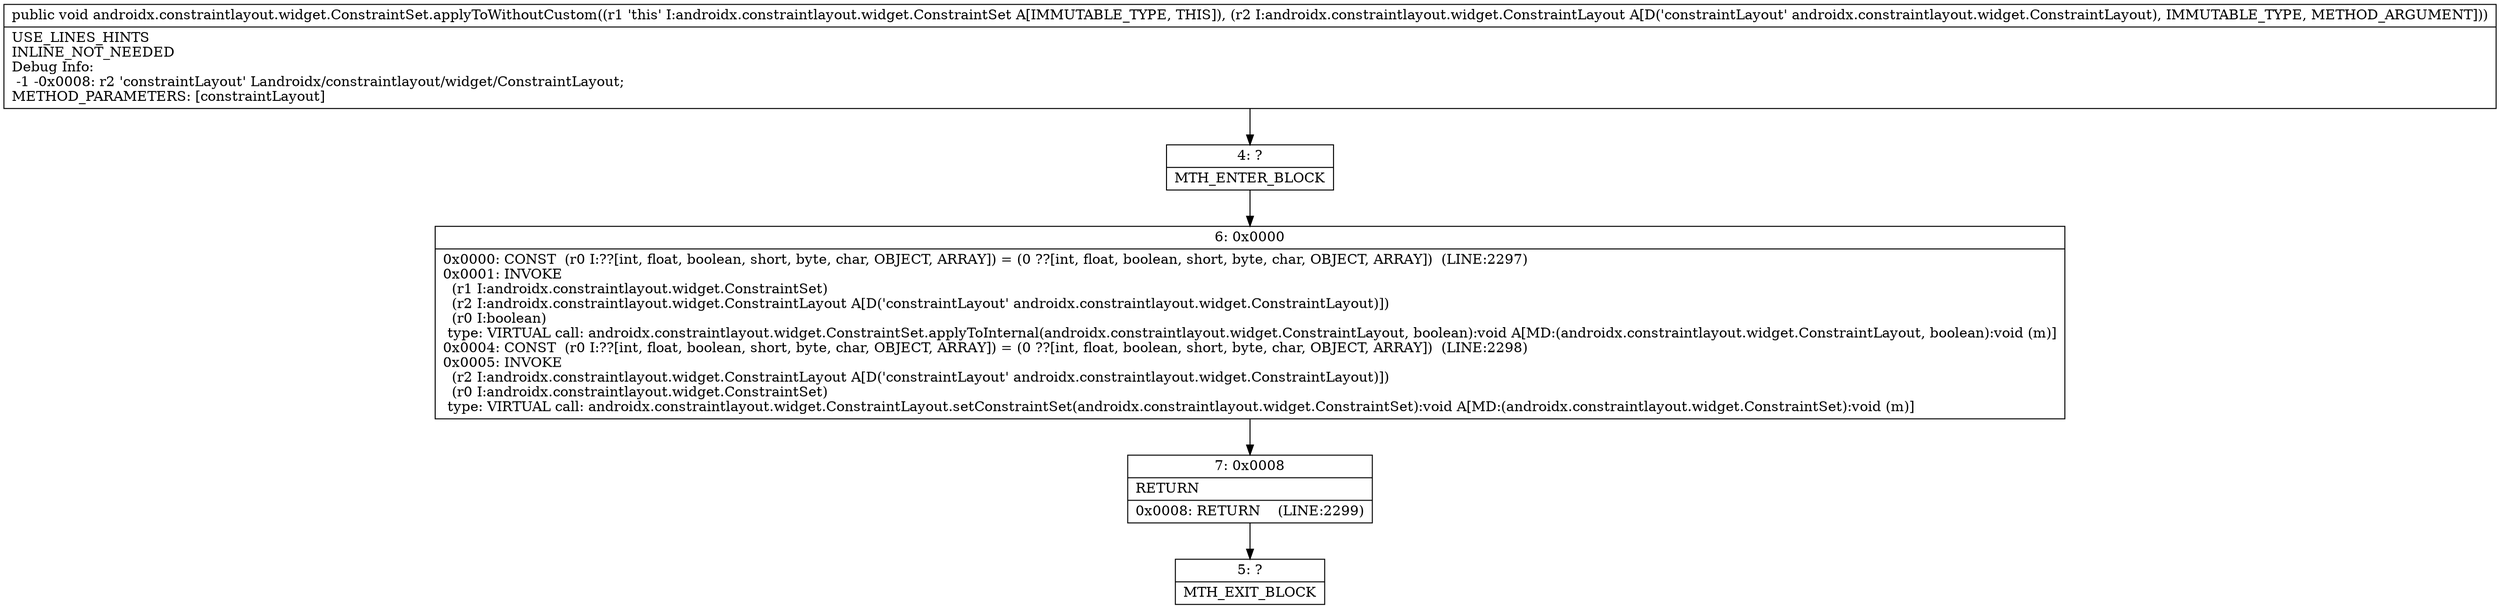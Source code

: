 digraph "CFG forandroidx.constraintlayout.widget.ConstraintSet.applyToWithoutCustom(Landroidx\/constraintlayout\/widget\/ConstraintLayout;)V" {
Node_4 [shape=record,label="{4\:\ ?|MTH_ENTER_BLOCK\l}"];
Node_6 [shape=record,label="{6\:\ 0x0000|0x0000: CONST  (r0 I:??[int, float, boolean, short, byte, char, OBJECT, ARRAY]) = (0 ??[int, float, boolean, short, byte, char, OBJECT, ARRAY])  (LINE:2297)\l0x0001: INVOKE  \l  (r1 I:androidx.constraintlayout.widget.ConstraintSet)\l  (r2 I:androidx.constraintlayout.widget.ConstraintLayout A[D('constraintLayout' androidx.constraintlayout.widget.ConstraintLayout)])\l  (r0 I:boolean)\l type: VIRTUAL call: androidx.constraintlayout.widget.ConstraintSet.applyToInternal(androidx.constraintlayout.widget.ConstraintLayout, boolean):void A[MD:(androidx.constraintlayout.widget.ConstraintLayout, boolean):void (m)]\l0x0004: CONST  (r0 I:??[int, float, boolean, short, byte, char, OBJECT, ARRAY]) = (0 ??[int, float, boolean, short, byte, char, OBJECT, ARRAY])  (LINE:2298)\l0x0005: INVOKE  \l  (r2 I:androidx.constraintlayout.widget.ConstraintLayout A[D('constraintLayout' androidx.constraintlayout.widget.ConstraintLayout)])\l  (r0 I:androidx.constraintlayout.widget.ConstraintSet)\l type: VIRTUAL call: androidx.constraintlayout.widget.ConstraintLayout.setConstraintSet(androidx.constraintlayout.widget.ConstraintSet):void A[MD:(androidx.constraintlayout.widget.ConstraintSet):void (m)]\l}"];
Node_7 [shape=record,label="{7\:\ 0x0008|RETURN\l|0x0008: RETURN    (LINE:2299)\l}"];
Node_5 [shape=record,label="{5\:\ ?|MTH_EXIT_BLOCK\l}"];
MethodNode[shape=record,label="{public void androidx.constraintlayout.widget.ConstraintSet.applyToWithoutCustom((r1 'this' I:androidx.constraintlayout.widget.ConstraintSet A[IMMUTABLE_TYPE, THIS]), (r2 I:androidx.constraintlayout.widget.ConstraintLayout A[D('constraintLayout' androidx.constraintlayout.widget.ConstraintLayout), IMMUTABLE_TYPE, METHOD_ARGUMENT]))  | USE_LINES_HINTS\lINLINE_NOT_NEEDED\lDebug Info:\l  \-1 \-0x0008: r2 'constraintLayout' Landroidx\/constraintlayout\/widget\/ConstraintLayout;\lMETHOD_PARAMETERS: [constraintLayout]\l}"];
MethodNode -> Node_4;Node_4 -> Node_6;
Node_6 -> Node_7;
Node_7 -> Node_5;
}

